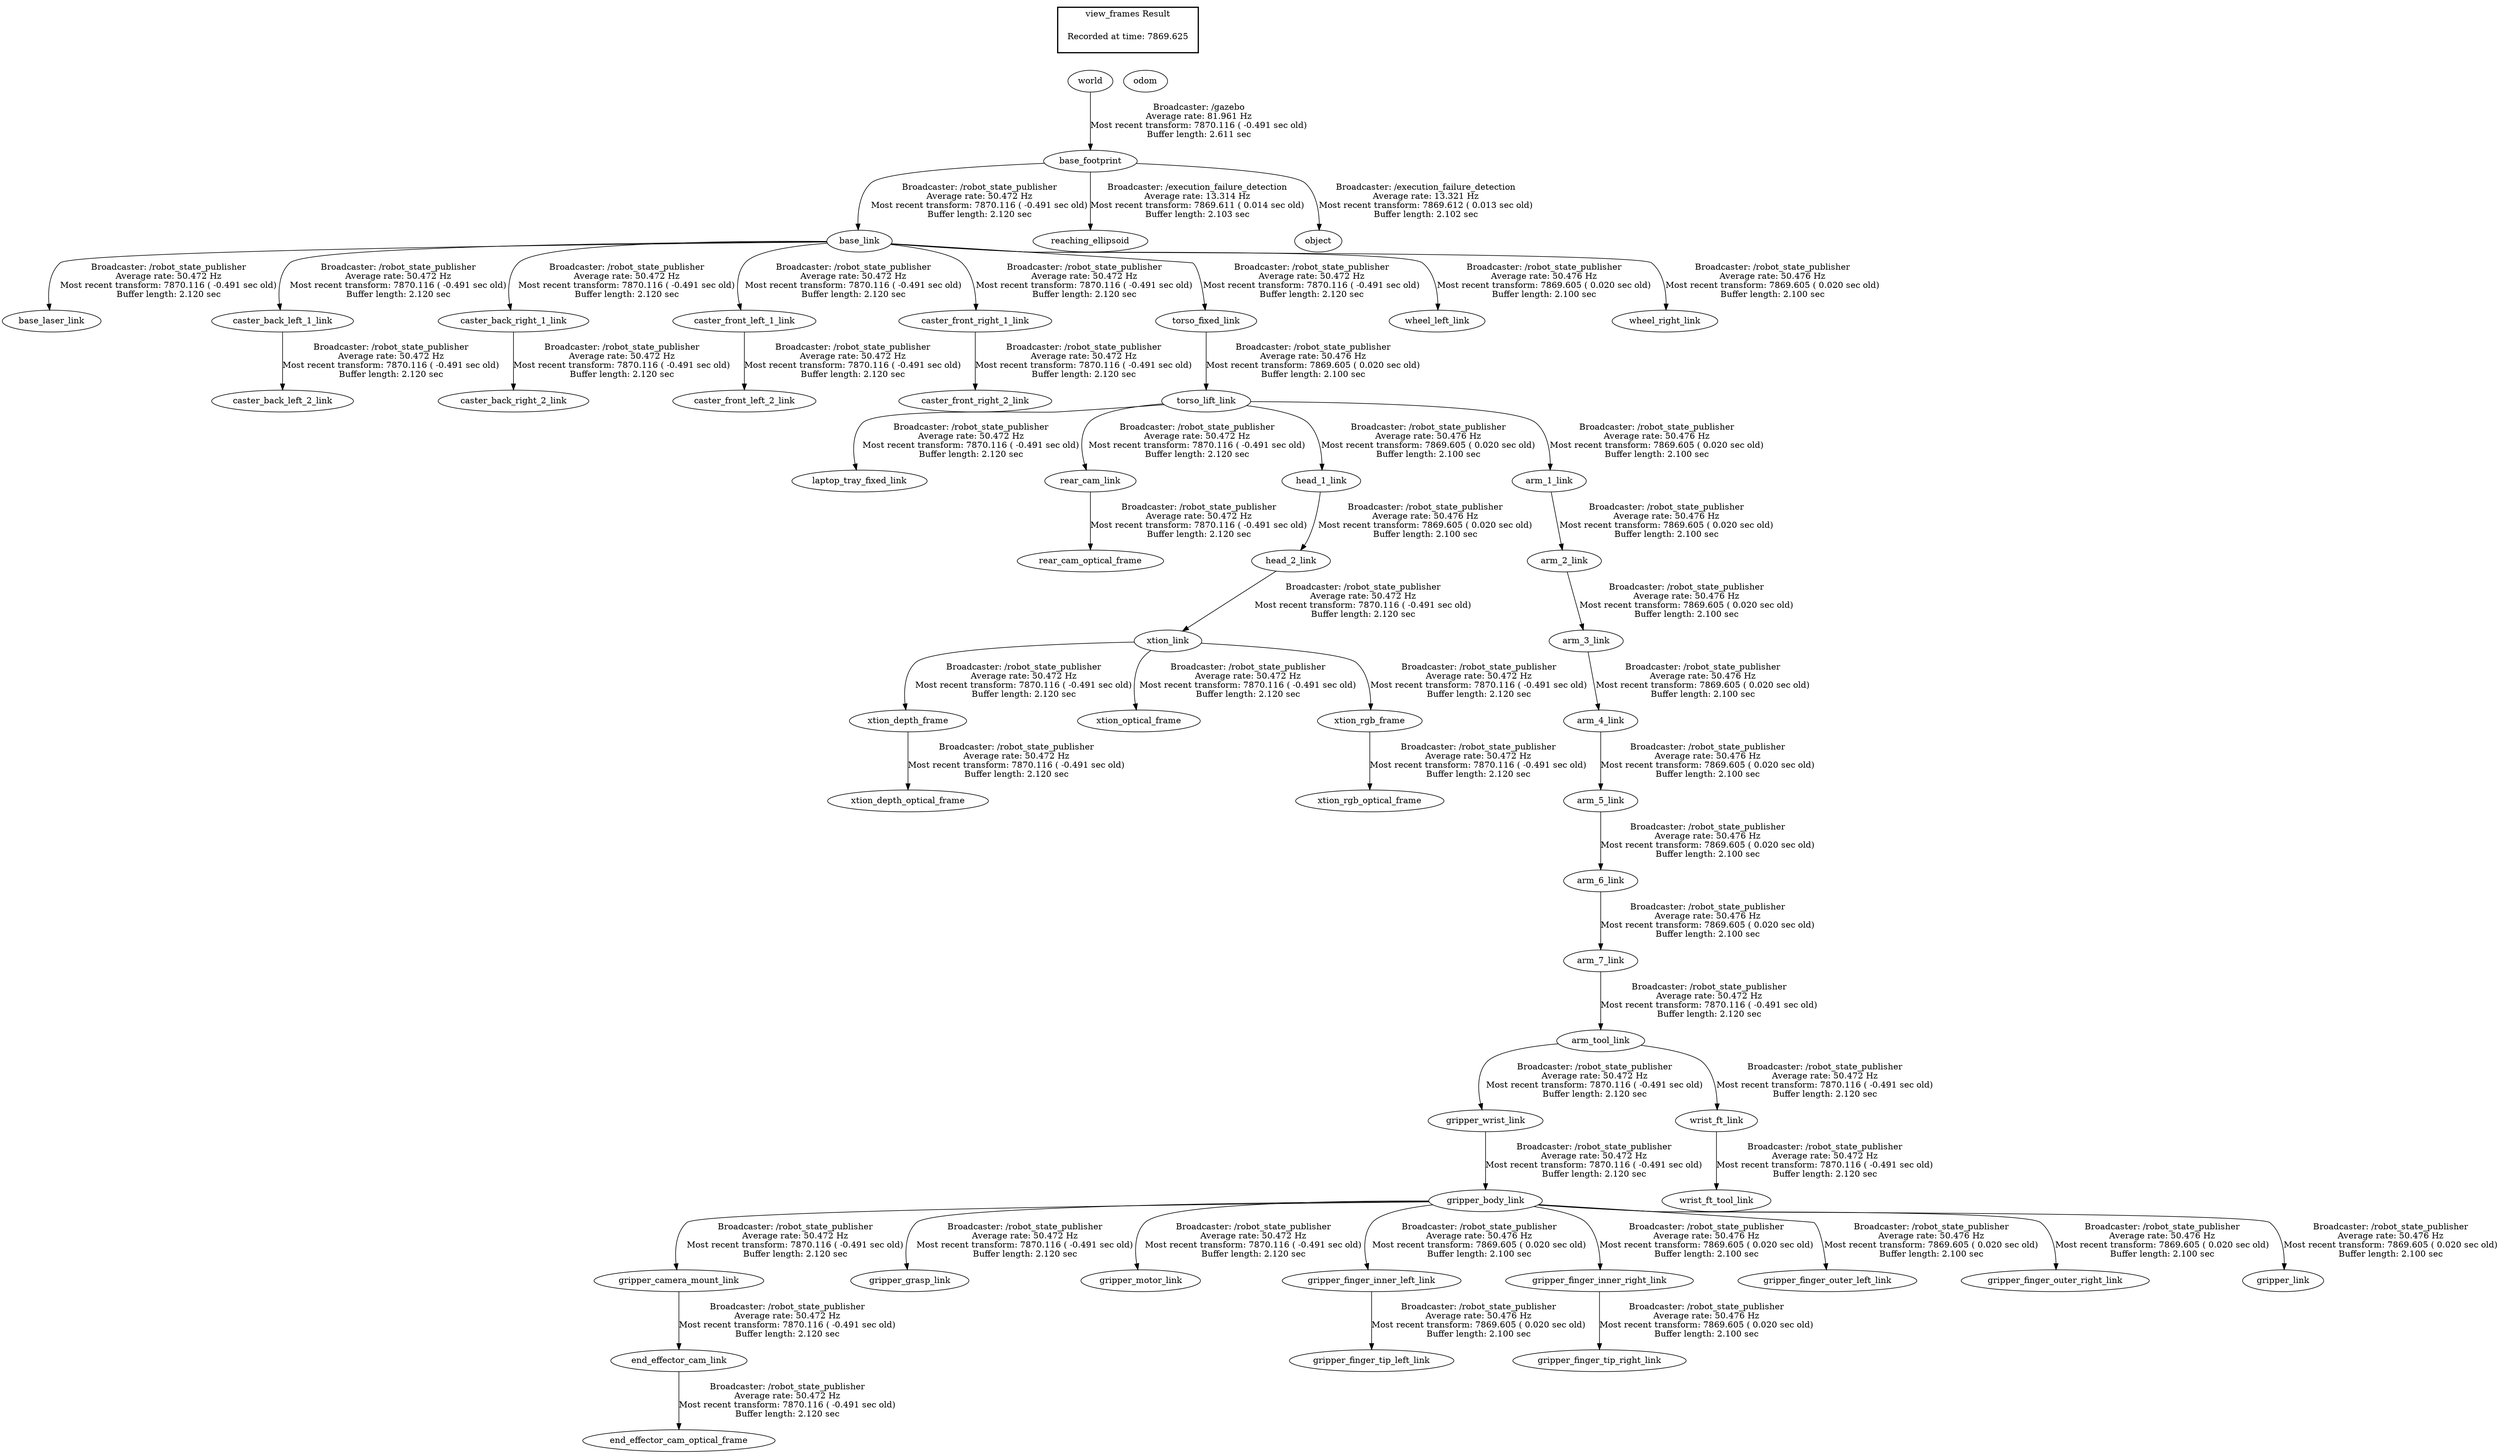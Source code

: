 digraph G {
"arm_7_link" -> "arm_tool_link"[label="Broadcaster: /robot_state_publisher\nAverage rate: 50.472 Hz\nMost recent transform: 7870.116 ( -0.491 sec old)\nBuffer length: 2.120 sec\n"];
"arm_6_link" -> "arm_7_link"[label="Broadcaster: /robot_state_publisher\nAverage rate: 50.476 Hz\nMost recent transform: 7869.605 ( 0.020 sec old)\nBuffer length: 2.100 sec\n"];
"base_footprint" -> "base_link"[label="Broadcaster: /robot_state_publisher\nAverage rate: 50.472 Hz\nMost recent transform: 7870.116 ( -0.491 sec old)\nBuffer length: 2.120 sec\n"];
"world" -> "base_footprint"[label="Broadcaster: /gazebo\nAverage rate: 81.961 Hz\nMost recent transform: 7870.116 ( -0.491 sec old)\nBuffer length: 2.611 sec\n"];
"base_link" -> "base_laser_link"[label="Broadcaster: /robot_state_publisher\nAverage rate: 50.472 Hz\nMost recent transform: 7870.116 ( -0.491 sec old)\nBuffer length: 2.120 sec\n"];
"base_link" -> "caster_back_left_1_link"[label="Broadcaster: /robot_state_publisher\nAverage rate: 50.472 Hz\nMost recent transform: 7870.116 ( -0.491 sec old)\nBuffer length: 2.120 sec\n"];
"caster_back_left_1_link" -> "caster_back_left_2_link"[label="Broadcaster: /robot_state_publisher\nAverage rate: 50.472 Hz\nMost recent transform: 7870.116 ( -0.491 sec old)\nBuffer length: 2.120 sec\n"];
"base_link" -> "caster_back_right_1_link"[label="Broadcaster: /robot_state_publisher\nAverage rate: 50.472 Hz\nMost recent transform: 7870.116 ( -0.491 sec old)\nBuffer length: 2.120 sec\n"];
"caster_back_right_1_link" -> "caster_back_right_2_link"[label="Broadcaster: /robot_state_publisher\nAverage rate: 50.472 Hz\nMost recent transform: 7870.116 ( -0.491 sec old)\nBuffer length: 2.120 sec\n"];
"base_link" -> "caster_front_left_1_link"[label="Broadcaster: /robot_state_publisher\nAverage rate: 50.472 Hz\nMost recent transform: 7870.116 ( -0.491 sec old)\nBuffer length: 2.120 sec\n"];
"caster_front_left_1_link" -> "caster_front_left_2_link"[label="Broadcaster: /robot_state_publisher\nAverage rate: 50.472 Hz\nMost recent transform: 7870.116 ( -0.491 sec old)\nBuffer length: 2.120 sec\n"];
"base_link" -> "caster_front_right_1_link"[label="Broadcaster: /robot_state_publisher\nAverage rate: 50.472 Hz\nMost recent transform: 7870.116 ( -0.491 sec old)\nBuffer length: 2.120 sec\n"];
"caster_front_right_1_link" -> "caster_front_right_2_link"[label="Broadcaster: /robot_state_publisher\nAverage rate: 50.472 Hz\nMost recent transform: 7870.116 ( -0.491 sec old)\nBuffer length: 2.120 sec\n"];
"gripper_camera_mount_link" -> "end_effector_cam_link"[label="Broadcaster: /robot_state_publisher\nAverage rate: 50.472 Hz\nMost recent transform: 7870.116 ( -0.491 sec old)\nBuffer length: 2.120 sec\n"];
"gripper_body_link" -> "gripper_camera_mount_link"[label="Broadcaster: /robot_state_publisher\nAverage rate: 50.472 Hz\nMost recent transform: 7870.116 ( -0.491 sec old)\nBuffer length: 2.120 sec\n"];
"end_effector_cam_link" -> "end_effector_cam_optical_frame"[label="Broadcaster: /robot_state_publisher\nAverage rate: 50.472 Hz\nMost recent transform: 7870.116 ( -0.491 sec old)\nBuffer length: 2.120 sec\n"];
"gripper_wrist_link" -> "gripper_body_link"[label="Broadcaster: /robot_state_publisher\nAverage rate: 50.472 Hz\nMost recent transform: 7870.116 ( -0.491 sec old)\nBuffer length: 2.120 sec\n"];
"arm_tool_link" -> "gripper_wrist_link"[label="Broadcaster: /robot_state_publisher\nAverage rate: 50.472 Hz\nMost recent transform: 7870.116 ( -0.491 sec old)\nBuffer length: 2.120 sec\n"];
"gripper_body_link" -> "gripper_grasp_link"[label="Broadcaster: /robot_state_publisher\nAverage rate: 50.472 Hz\nMost recent transform: 7870.116 ( -0.491 sec old)\nBuffer length: 2.120 sec\n"];
"gripper_body_link" -> "gripper_motor_link"[label="Broadcaster: /robot_state_publisher\nAverage rate: 50.472 Hz\nMost recent transform: 7870.116 ( -0.491 sec old)\nBuffer length: 2.120 sec\n"];
"torso_lift_link" -> "laptop_tray_fixed_link"[label="Broadcaster: /robot_state_publisher\nAverage rate: 50.472 Hz\nMost recent transform: 7870.116 ( -0.491 sec old)\nBuffer length: 2.120 sec\n"];
"torso_fixed_link" -> "torso_lift_link"[label="Broadcaster: /robot_state_publisher\nAverage rate: 50.476 Hz\nMost recent transform: 7869.605 ( 0.020 sec old)\nBuffer length: 2.100 sec\n"];
"torso_lift_link" -> "rear_cam_link"[label="Broadcaster: /robot_state_publisher\nAverage rate: 50.472 Hz\nMost recent transform: 7870.116 ( -0.491 sec old)\nBuffer length: 2.120 sec\n"];
"rear_cam_link" -> "rear_cam_optical_frame"[label="Broadcaster: /robot_state_publisher\nAverage rate: 50.472 Hz\nMost recent transform: 7870.116 ( -0.491 sec old)\nBuffer length: 2.120 sec\n"];
"base_link" -> "torso_fixed_link"[label="Broadcaster: /robot_state_publisher\nAverage rate: 50.472 Hz\nMost recent transform: 7870.116 ( -0.491 sec old)\nBuffer length: 2.120 sec\n"];
"arm_tool_link" -> "wrist_ft_link"[label="Broadcaster: /robot_state_publisher\nAverage rate: 50.472 Hz\nMost recent transform: 7870.116 ( -0.491 sec old)\nBuffer length: 2.120 sec\n"];
"wrist_ft_link" -> "wrist_ft_tool_link"[label="Broadcaster: /robot_state_publisher\nAverage rate: 50.472 Hz\nMost recent transform: 7870.116 ( -0.491 sec old)\nBuffer length: 2.120 sec\n"];
"xtion_link" -> "xtion_depth_frame"[label="Broadcaster: /robot_state_publisher\nAverage rate: 50.472 Hz\nMost recent transform: 7870.116 ( -0.491 sec old)\nBuffer length: 2.120 sec\n"];
"head_2_link" -> "xtion_link"[label="Broadcaster: /robot_state_publisher\nAverage rate: 50.472 Hz\nMost recent transform: 7870.116 ( -0.491 sec old)\nBuffer length: 2.120 sec\n"];
"xtion_depth_frame" -> "xtion_depth_optical_frame"[label="Broadcaster: /robot_state_publisher\nAverage rate: 50.472 Hz\nMost recent transform: 7870.116 ( -0.491 sec old)\nBuffer length: 2.120 sec\n"];
"head_1_link" -> "head_2_link"[label="Broadcaster: /robot_state_publisher\nAverage rate: 50.476 Hz\nMost recent transform: 7869.605 ( 0.020 sec old)\nBuffer length: 2.100 sec\n"];
"xtion_link" -> "xtion_optical_frame"[label="Broadcaster: /robot_state_publisher\nAverage rate: 50.472 Hz\nMost recent transform: 7870.116 ( -0.491 sec old)\nBuffer length: 2.120 sec\n"];
"xtion_link" -> "xtion_rgb_frame"[label="Broadcaster: /robot_state_publisher\nAverage rate: 50.472 Hz\nMost recent transform: 7870.116 ( -0.491 sec old)\nBuffer length: 2.120 sec\n"];
"xtion_rgb_frame" -> "xtion_rgb_optical_frame"[label="Broadcaster: /robot_state_publisher\nAverage rate: 50.472 Hz\nMost recent transform: 7870.116 ( -0.491 sec old)\nBuffer length: 2.120 sec\n"];
"torso_lift_link" -> "arm_1_link"[label="Broadcaster: /robot_state_publisher\nAverage rate: 50.476 Hz\nMost recent transform: 7869.605 ( 0.020 sec old)\nBuffer length: 2.100 sec\n"];
"arm_1_link" -> "arm_2_link"[label="Broadcaster: /robot_state_publisher\nAverage rate: 50.476 Hz\nMost recent transform: 7869.605 ( 0.020 sec old)\nBuffer length: 2.100 sec\n"];
"arm_2_link" -> "arm_3_link"[label="Broadcaster: /robot_state_publisher\nAverage rate: 50.476 Hz\nMost recent transform: 7869.605 ( 0.020 sec old)\nBuffer length: 2.100 sec\n"];
"arm_3_link" -> "arm_4_link"[label="Broadcaster: /robot_state_publisher\nAverage rate: 50.476 Hz\nMost recent transform: 7869.605 ( 0.020 sec old)\nBuffer length: 2.100 sec\n"];
"arm_4_link" -> "arm_5_link"[label="Broadcaster: /robot_state_publisher\nAverage rate: 50.476 Hz\nMost recent transform: 7869.605 ( 0.020 sec old)\nBuffer length: 2.100 sec\n"];
"arm_5_link" -> "arm_6_link"[label="Broadcaster: /robot_state_publisher\nAverage rate: 50.476 Hz\nMost recent transform: 7869.605 ( 0.020 sec old)\nBuffer length: 2.100 sec\n"];
"gripper_body_link" -> "gripper_finger_inner_left_link"[label="Broadcaster: /robot_state_publisher\nAverage rate: 50.476 Hz\nMost recent transform: 7869.605 ( 0.020 sec old)\nBuffer length: 2.100 sec\n"];
"gripper_body_link" -> "gripper_finger_inner_right_link"[label="Broadcaster: /robot_state_publisher\nAverage rate: 50.476 Hz\nMost recent transform: 7869.605 ( 0.020 sec old)\nBuffer length: 2.100 sec\n"];
"gripper_body_link" -> "gripper_finger_outer_left_link"[label="Broadcaster: /robot_state_publisher\nAverage rate: 50.476 Hz\nMost recent transform: 7869.605 ( 0.020 sec old)\nBuffer length: 2.100 sec\n"];
"gripper_body_link" -> "gripper_finger_outer_right_link"[label="Broadcaster: /robot_state_publisher\nAverage rate: 50.476 Hz\nMost recent transform: 7869.605 ( 0.020 sec old)\nBuffer length: 2.100 sec\n"];
"gripper_finger_inner_left_link" -> "gripper_finger_tip_left_link"[label="Broadcaster: /robot_state_publisher\nAverage rate: 50.476 Hz\nMost recent transform: 7869.605 ( 0.020 sec old)\nBuffer length: 2.100 sec\n"];
"gripper_finger_inner_right_link" -> "gripper_finger_tip_right_link"[label="Broadcaster: /robot_state_publisher\nAverage rate: 50.476 Hz\nMost recent transform: 7869.605 ( 0.020 sec old)\nBuffer length: 2.100 sec\n"];
"gripper_body_link" -> "gripper_link"[label="Broadcaster: /robot_state_publisher\nAverage rate: 50.476 Hz\nMost recent transform: 7869.605 ( 0.020 sec old)\nBuffer length: 2.100 sec\n"];
"torso_lift_link" -> "head_1_link"[label="Broadcaster: /robot_state_publisher\nAverage rate: 50.476 Hz\nMost recent transform: 7869.605 ( 0.020 sec old)\nBuffer length: 2.100 sec\n"];
"base_link" -> "wheel_left_link"[label="Broadcaster: /robot_state_publisher\nAverage rate: 50.476 Hz\nMost recent transform: 7869.605 ( 0.020 sec old)\nBuffer length: 2.100 sec\n"];
"base_link" -> "wheel_right_link"[label="Broadcaster: /robot_state_publisher\nAverage rate: 50.476 Hz\nMost recent transform: 7869.605 ( 0.020 sec old)\nBuffer length: 2.100 sec\n"];
"base_footprint" -> "reaching_ellipsoid"[label="Broadcaster: /execution_failure_detection\nAverage rate: 13.314 Hz\nMost recent transform: 7869.611 ( 0.014 sec old)\nBuffer length: 2.103 sec\n"];
"base_footprint" -> "object"[label="Broadcaster: /execution_failure_detection\nAverage rate: 13.321 Hz\nMost recent transform: 7869.612 ( 0.013 sec old)\nBuffer length: 2.102 sec\n"];
edge [style=invis];
 subgraph cluster_legend { style=bold; color=black; label ="view_frames Result";
"Recorded at time: 7869.625"[ shape=plaintext ] ;
 }->"world";
edge [style=invis];
 subgraph cluster_legend { style=bold; color=black; label ="view_frames Result";
"Recorded at time: 7869.625"[ shape=plaintext ] ;
 }->"odom";
}